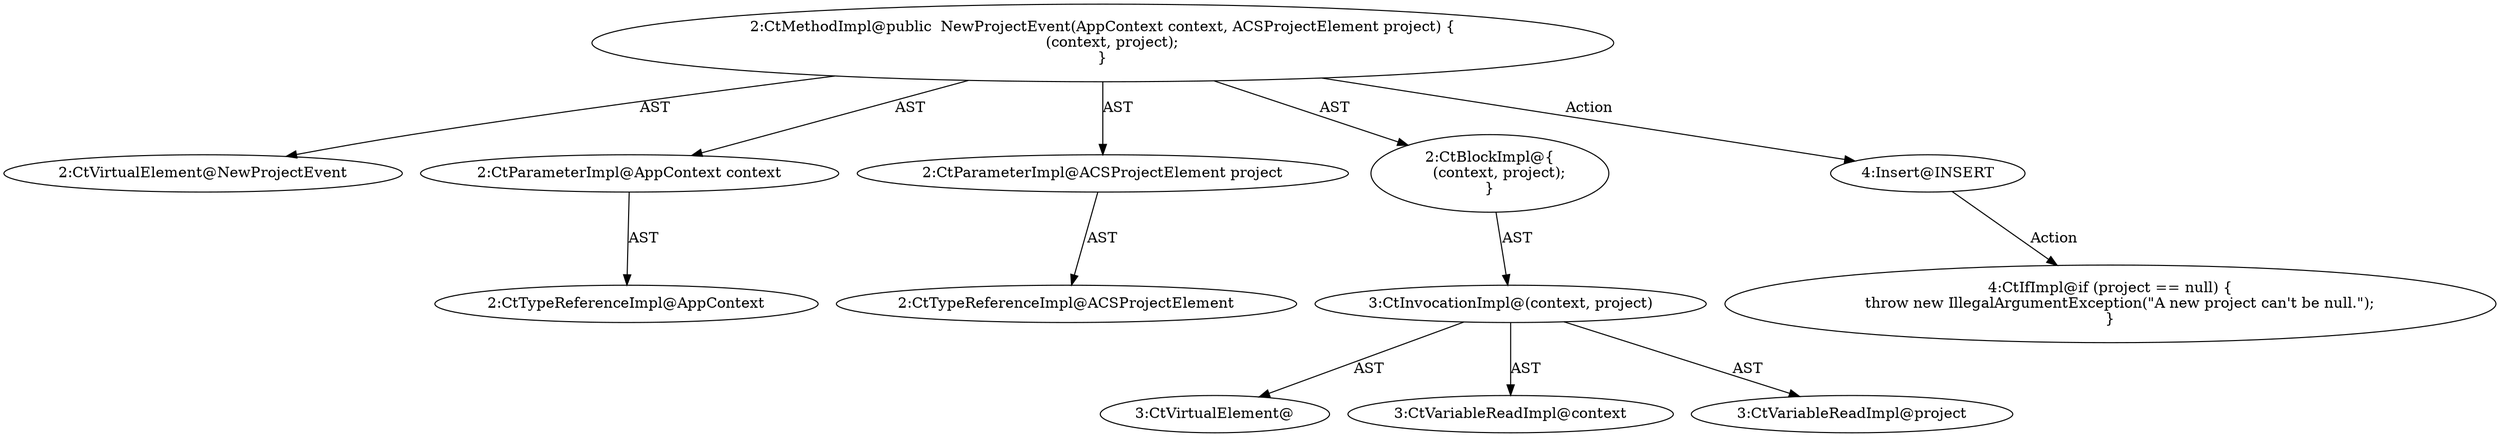 digraph "NewProjectEvent#?,AppContext,ACSProjectElement" {
0 [label="2:CtVirtualElement@NewProjectEvent" shape=ellipse]
1 [label="2:CtParameterImpl@AppContext context" shape=ellipse]
2 [label="2:CtTypeReferenceImpl@AppContext" shape=ellipse]
3 [label="2:CtParameterImpl@ACSProjectElement project" shape=ellipse]
4 [label="2:CtTypeReferenceImpl@ACSProjectElement" shape=ellipse]
5 [label="3:CtVirtualElement@" shape=ellipse]
6 [label="3:CtVariableReadImpl@context" shape=ellipse]
7 [label="3:CtVariableReadImpl@project" shape=ellipse]
8 [label="3:CtInvocationImpl@(context, project)" shape=ellipse]
9 [label="2:CtBlockImpl@\{
    (context, project);
\}" shape=ellipse]
10 [label="2:CtMethodImpl@public  NewProjectEvent(AppContext context, ACSProjectElement project) \{
    (context, project);
\}" shape=ellipse]
11 [label="4:Insert@INSERT" shape=ellipse]
12 [label="4:CtIfImpl@if (project == null) \{
    throw new IllegalArgumentException(\"A new project can't be null.\");
\}" shape=ellipse]
1 -> 2 [label="AST"];
3 -> 4 [label="AST"];
8 -> 5 [label="AST"];
8 -> 6 [label="AST"];
8 -> 7 [label="AST"];
9 -> 8 [label="AST"];
10 -> 0 [label="AST"];
10 -> 1 [label="AST"];
10 -> 3 [label="AST"];
10 -> 9 [label="AST"];
10 -> 11 [label="Action"];
11 -> 12 [label="Action"];
}